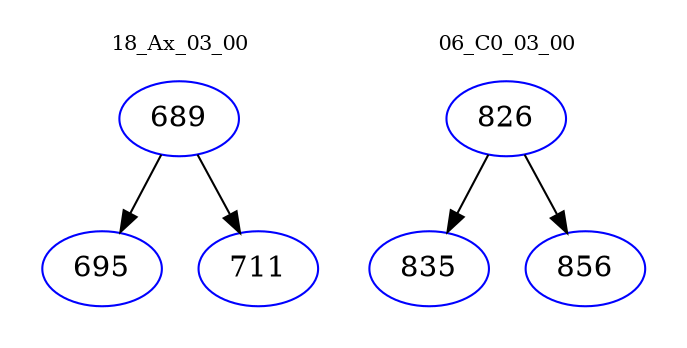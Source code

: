 digraph{
subgraph cluster_0 {
color = white
label = "18_Ax_03_00";
fontsize=10;
T0_689 [label="689", color="blue"]
T0_689 -> T0_695 [color="black"]
T0_695 [label="695", color="blue"]
T0_689 -> T0_711 [color="black"]
T0_711 [label="711", color="blue"]
}
subgraph cluster_1 {
color = white
label = "06_C0_03_00";
fontsize=10;
T1_826 [label="826", color="blue"]
T1_826 -> T1_835 [color="black"]
T1_835 [label="835", color="blue"]
T1_826 -> T1_856 [color="black"]
T1_856 [label="856", color="blue"]
}
}

